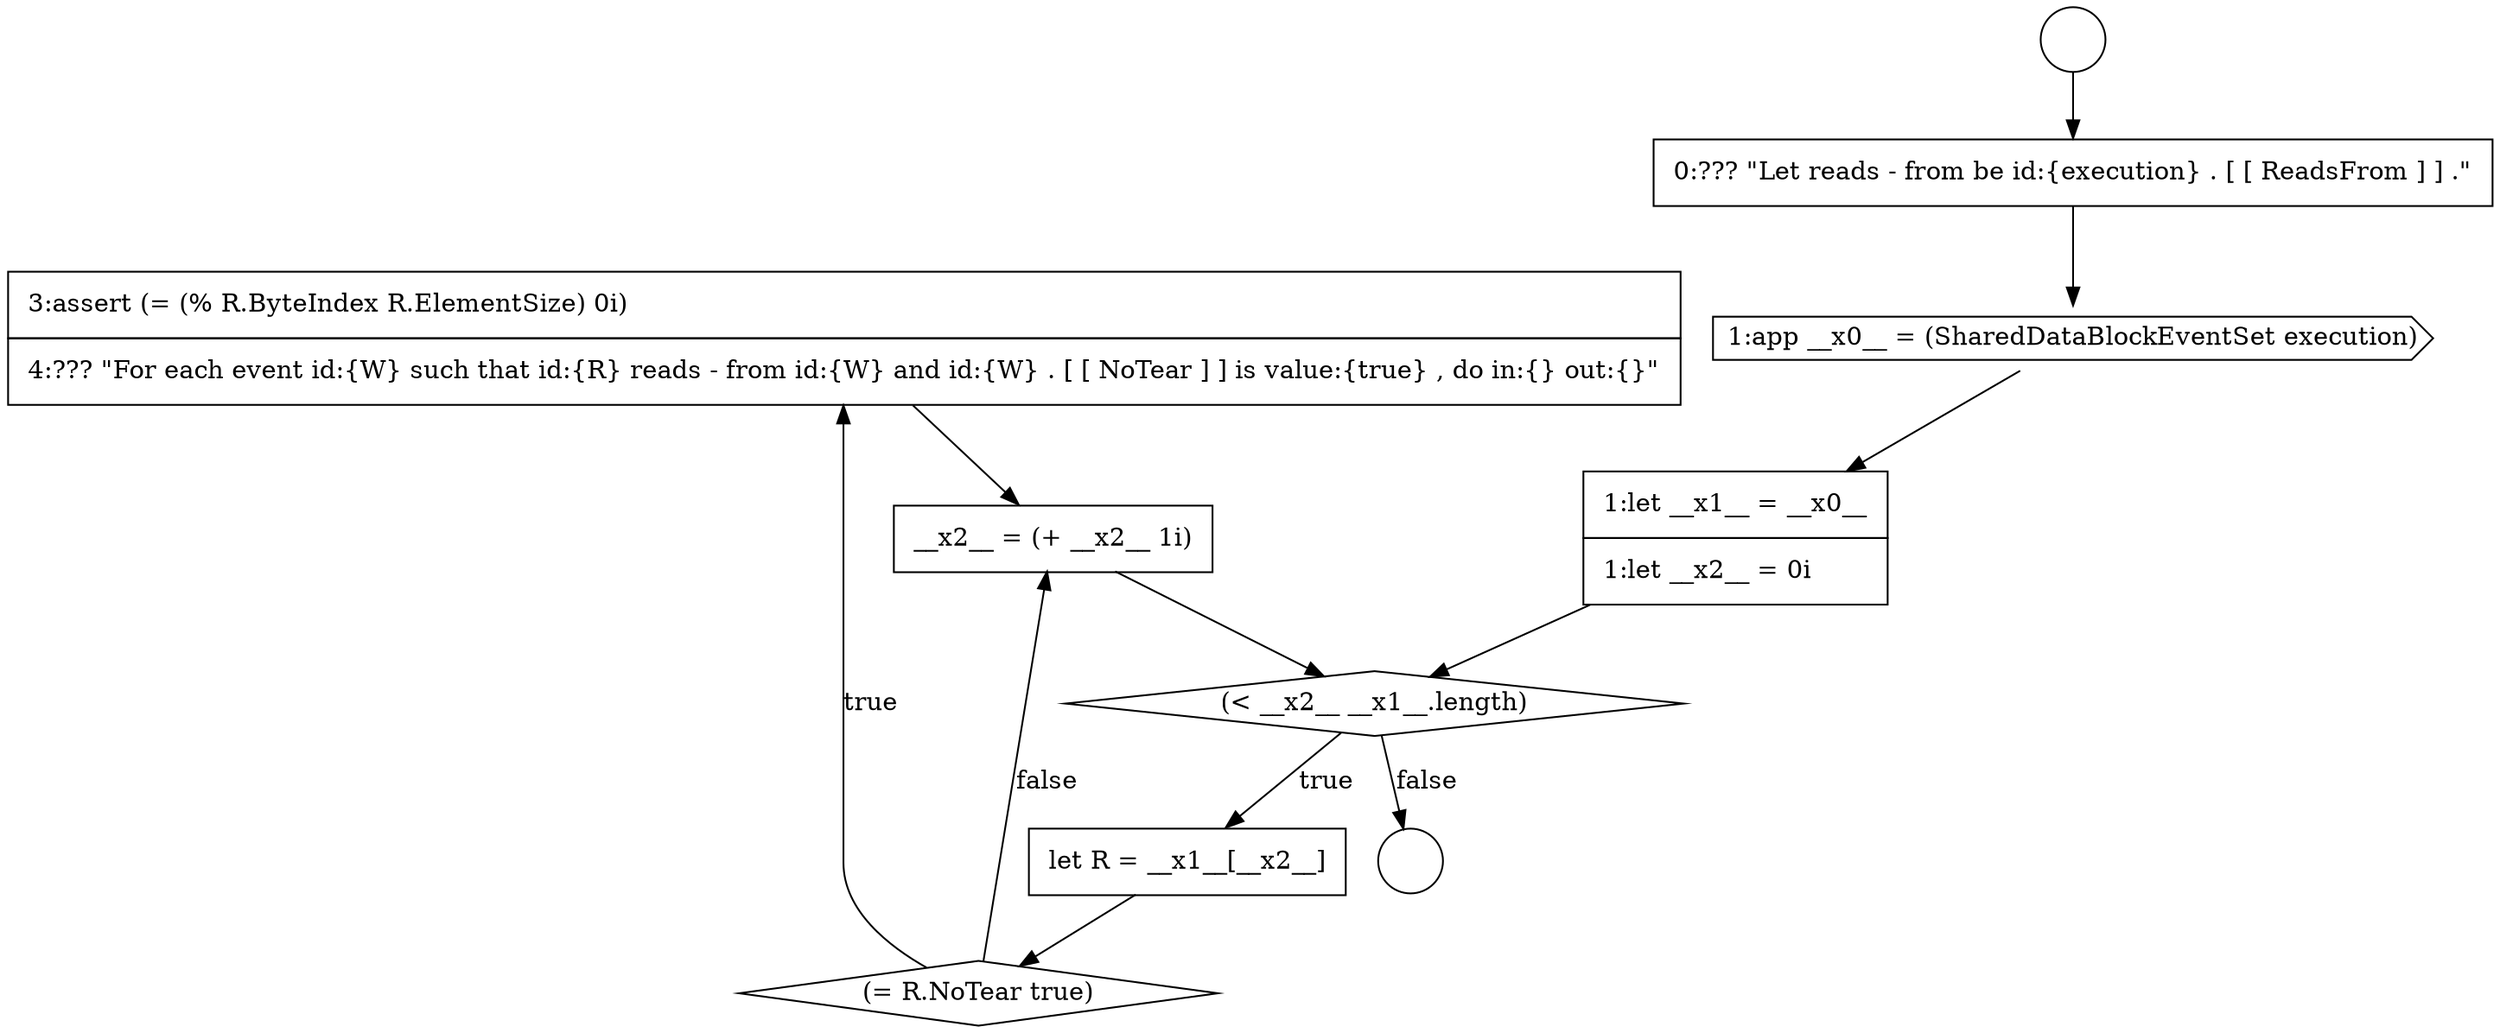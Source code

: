 digraph {
  node17243 [shape=none, margin=0, label=<<font color="black">
    <table border="0" cellborder="1" cellspacing="0" cellpadding="10">
      <tr><td align="left">3:assert (= (% R.ByteIndex R.ElementSize) 0i)</td></tr>
      <tr><td align="left">4:??? &quot;For each event id:{W} such that id:{R} reads - from id:{W} and id:{W} . [ [ NoTear ] ] is value:{true} , do in:{} out:{}&quot;</td></tr>
    </table>
  </font>> color="black" fillcolor="white" style=filled]
  node17238 [shape=cds, label=<<font color="black">1:app __x0__ = (SharedDataBlockEventSet execution)</font>> color="black" fillcolor="white" style=filled]
  node17242 [shape=diamond, label=<<font color="black">(= R.NoTear true)</font>> color="black" fillcolor="white" style=filled]
  node17239 [shape=none, margin=0, label=<<font color="black">
    <table border="0" cellborder="1" cellspacing="0" cellpadding="10">
      <tr><td align="left">1:let __x1__ = __x0__</td></tr>
      <tr><td align="left">1:let __x2__ = 0i</td></tr>
    </table>
  </font>> color="black" fillcolor="white" style=filled]
  node17235 [shape=circle label=" " color="black" fillcolor="white" style=filled]
  node17241 [shape=none, margin=0, label=<<font color="black">
    <table border="0" cellborder="1" cellspacing="0" cellpadding="10">
      <tr><td align="left">let R = __x1__[__x2__]</td></tr>
    </table>
  </font>> color="black" fillcolor="white" style=filled]
  node17236 [shape=circle label=" " color="black" fillcolor="white" style=filled]
  node17244 [shape=none, margin=0, label=<<font color="black">
    <table border="0" cellborder="1" cellspacing="0" cellpadding="10">
      <tr><td align="left">__x2__ = (+ __x2__ 1i)</td></tr>
    </table>
  </font>> color="black" fillcolor="white" style=filled]
  node17240 [shape=diamond, label=<<font color="black">(&lt; __x2__ __x1__.length)</font>> color="black" fillcolor="white" style=filled]
  node17237 [shape=none, margin=0, label=<<font color="black">
    <table border="0" cellborder="1" cellspacing="0" cellpadding="10">
      <tr><td align="left">0:??? &quot;Let reads - from be id:{execution} . [ [ ReadsFrom ] ] .&quot;</td></tr>
    </table>
  </font>> color="black" fillcolor="white" style=filled]
  node17244 -> node17240 [ color="black"]
  node17240 -> node17241 [label=<<font color="black">true</font>> color="black"]
  node17240 -> node17236 [label=<<font color="black">false</font>> color="black"]
  node17239 -> node17240 [ color="black"]
  node17242 -> node17243 [label=<<font color="black">true</font>> color="black"]
  node17242 -> node17244 [label=<<font color="black">false</font>> color="black"]
  node17241 -> node17242 [ color="black"]
  node17235 -> node17237 [ color="black"]
  node17238 -> node17239 [ color="black"]
  node17243 -> node17244 [ color="black"]
  node17237 -> node17238 [ color="black"]
}
